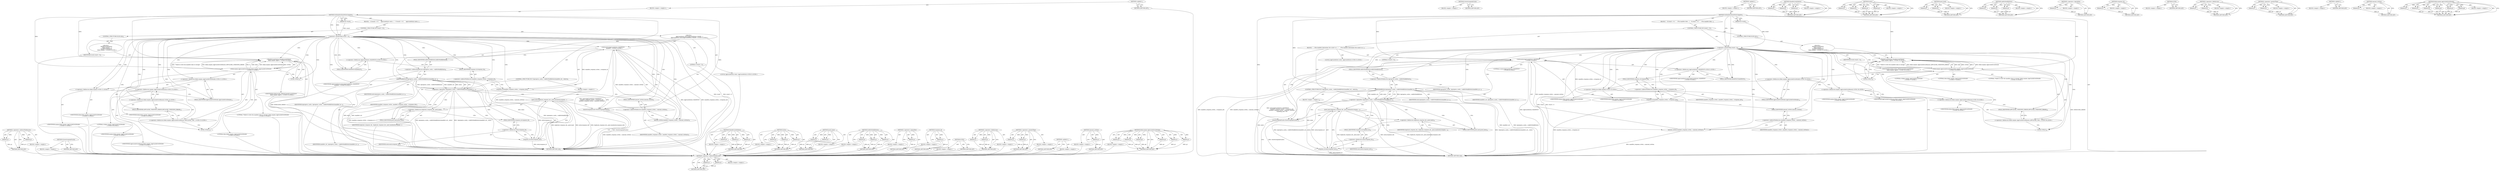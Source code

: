 digraph "blink.mojom.AppCacheErrorDetails" {
vulnerable_118 [label=<(METHOD,&lt;operator&gt;.indirectFieldAccess)>];
vulnerable_119 [label=<(PARAM,p1)>];
vulnerable_120 [label=<(PARAM,p2)>];
vulnerable_121 [label=<(BLOCK,&lt;empty&gt;,&lt;empty&gt;)>];
vulnerable_122 [label=<(METHOD_RETURN,ANY)>];
vulnerable_142 [label=<(METHOD,StoreGroupAndCache)>];
vulnerable_143 [label=<(BLOCK,&lt;empty&gt;,&lt;empty&gt;)>];
vulnerable_144 [label=<(METHOD_RETURN,ANY)>];
vulnerable_6 [label=<(METHOD,&lt;global&gt;)<SUB>1</SUB>>];
vulnerable_7 [label=<(BLOCK,&lt;empty&gt;,&lt;empty&gt;)<SUB>1</SUB>>];
vulnerable_8 [label=<(METHOD,OnManifestDataWriteComplete)<SUB>1</SUB>>];
vulnerable_9 [label=<(PARAM,int result)<SUB>1</SUB>>];
vulnerable_10 [label=<(BLOCK,{
   if (result &gt; 0) {
     AppCacheEntry entry...,{
   if (result &gt; 0) {
     AppCacheEntry entry...)<SUB>1</SUB>>];
vulnerable_11 [label=<(CONTROL_STRUCTURE,IF,if (result &gt; 0))<SUB>2</SUB>>];
vulnerable_12 [label=<(&lt;operator&gt;.greaterThan,result &gt; 0)<SUB>2</SUB>>];
vulnerable_13 [label=<(IDENTIFIER,result,result &gt; 0)<SUB>2</SUB>>];
vulnerable_14 [label=<(LITERAL,0,result &gt; 0)<SUB>2</SUB>>];
vulnerable_15 [label="<(BLOCK,{
     AppCacheEntry entry(AppCacheEntry::MANIF...,{
     AppCacheEntry entry(AppCacheEntry::MANIF...)<SUB>2</SUB>>"];
vulnerable_16 [label="<(LOCAL,AppCacheEntry entry: AppCacheEntry)<SUB>3</SUB>>"];
vulnerable_17 [label="<(entry,entry(AppCacheEntry::MANIFEST,
        manifest...)<SUB>3</SUB>>"];
vulnerable_18 [label="<(&lt;operator&gt;.fieldAccess,AppCacheEntry::MANIFEST)<SUB>3</SUB>>"];
vulnerable_19 [label="<(IDENTIFIER,AppCacheEntry,entry(AppCacheEntry::MANIFEST,
        manifest...)<SUB>3</SUB>>"];
vulnerable_20 [label=<(FIELD_IDENTIFIER,MANIFEST,MANIFEST)<SUB>3</SUB>>];
vulnerable_21 [label=<(response_id,manifest_response_writer_-&gt;response_id())<SUB>4</SUB>>];
vulnerable_22 [label=<(&lt;operator&gt;.indirectFieldAccess,manifest_response_writer_-&gt;response_id)<SUB>4</SUB>>];
vulnerable_23 [label=<(IDENTIFIER,manifest_response_writer_,manifest_response_writer_-&gt;response_id())<SUB>4</SUB>>];
vulnerable_24 [label=<(FIELD_IDENTIFIER,response_id,response_id)<SUB>4</SUB>>];
vulnerable_25 [label=<(amount_written,manifest_response_writer_-&gt;amount_written())<SUB>5</SUB>>];
vulnerable_26 [label=<(&lt;operator&gt;.indirectFieldAccess,manifest_response_writer_-&gt;amount_written)<SUB>5</SUB>>];
vulnerable_27 [label=<(IDENTIFIER,manifest_response_writer_,manifest_response_writer_-&gt;amount_written())<SUB>5</SUB>>];
vulnerable_28 [label=<(FIELD_IDENTIFIER,amount_written,amount_written)<SUB>5</SUB>>];
vulnerable_29 [label=<(CONTROL_STRUCTURE,IF,if (!inprogress_cache_-&gt;AddOrModifyEntry(manifest_url_, entry)))<SUB>6</SUB>>];
vulnerable_30 [label=<(&lt;operator&gt;.logicalNot,!inprogress_cache_-&gt;AddOrModifyEntry(manifest_u...)<SUB>6</SUB>>];
vulnerable_31 [label=<(AddOrModifyEntry,inprogress_cache_-&gt;AddOrModifyEntry(manifest_ur...)<SUB>6</SUB>>];
vulnerable_32 [label=<(&lt;operator&gt;.indirectFieldAccess,inprogress_cache_-&gt;AddOrModifyEntry)<SUB>6</SUB>>];
vulnerable_33 [label=<(IDENTIFIER,inprogress_cache_,inprogress_cache_-&gt;AddOrModifyEntry(manifest_ur...)<SUB>6</SUB>>];
vulnerable_34 [label=<(FIELD_IDENTIFIER,AddOrModifyEntry,AddOrModifyEntry)<SUB>6</SUB>>];
vulnerable_35 [label=<(IDENTIFIER,manifest_url_,inprogress_cache_-&gt;AddOrModifyEntry(manifest_ur...)<SUB>6</SUB>>];
vulnerable_36 [label=<(IDENTIFIER,entry,inprogress_cache_-&gt;AddOrModifyEntry(manifest_ur...)<SUB>6</SUB>>];
vulnerable_37 [label=<(BLOCK,&lt;empty&gt;,&lt;empty&gt;)<SUB>7</SUB>>];
vulnerable_38 [label=<(push_back,duplicate_response_ids_.push_back(entry.respons...)<SUB>7</SUB>>];
vulnerable_39 [label=<(&lt;operator&gt;.fieldAccess,duplicate_response_ids_.push_back)<SUB>7</SUB>>];
vulnerable_40 [label=<(IDENTIFIER,duplicate_response_ids_,duplicate_response_ids_.push_back(entry.respons...)<SUB>7</SUB>>];
vulnerable_41 [label=<(FIELD_IDENTIFIER,push_back,push_back)<SUB>7</SUB>>];
vulnerable_42 [label=<(response_id,entry.response_id())<SUB>7</SUB>>];
vulnerable_43 [label=<(&lt;operator&gt;.fieldAccess,entry.response_id)<SUB>7</SUB>>];
vulnerable_44 [label=<(IDENTIFIER,entry,entry.response_id())<SUB>7</SUB>>];
vulnerable_45 [label=<(FIELD_IDENTIFIER,response_id,response_id)<SUB>7</SUB>>];
vulnerable_46 [label=<(StoreGroupAndCache,StoreGroupAndCache())<SUB>8</SUB>>];
vulnerable_47 [label=<(CONTROL_STRUCTURE,ELSE,else)<SUB>9</SUB>>];
vulnerable_48 [label="<(BLOCK,{
    HandleCacheFailure(
        blink::mojom:...,{
    HandleCacheFailure(
        blink::mojom:...)<SUB>9</SUB>>"];
vulnerable_49 [label="<(HandleCacheFailure,HandleCacheFailure(
        blink::mojom::AppCa...)<SUB>10</SUB>>"];
vulnerable_50 [label="<(blink.mojom.AppCacheErrorDetails,blink::mojom::AppCacheErrorDetails(
           ...)<SUB>11</SUB>>"];
vulnerable_51 [label="<(&lt;operator&gt;.fieldAccess,blink::mojom::AppCacheErrorDetails)<SUB>11</SUB>>"];
vulnerable_52 [label="<(&lt;operator&gt;.fieldAccess,blink::mojom)<SUB>11</SUB>>"];
vulnerable_53 [label="<(IDENTIFIER,blink,blink::mojom::AppCacheErrorDetails(
           ...)<SUB>11</SUB>>"];
vulnerable_54 [label="<(IDENTIFIER,mojom,blink::mojom::AppCacheErrorDetails(
           ...)<SUB>11</SUB>>"];
vulnerable_55 [label=<(FIELD_IDENTIFIER,AppCacheErrorDetails,AppCacheErrorDetails)<SUB>11</SUB>>];
vulnerable_56 [label="<(LITERAL,&quot;Failed to write the manifest data to storage&quot;,blink::mojom::AppCacheErrorDetails(
           ...)<SUB>12</SUB>>"];
vulnerable_57 [label="<(&lt;operator&gt;.fieldAccess,blink::mojom::AppCacheErrorReason::APPCACHE_UNK...)<SUB>13</SUB>>"];
vulnerable_58 [label="<(&lt;operator&gt;.fieldAccess,blink::mojom::AppCacheErrorReason)<SUB>13</SUB>>"];
vulnerable_59 [label="<(IDENTIFIER,blink,blink::mojom::AppCacheErrorDetails(
           ...)<SUB>13</SUB>>"];
vulnerable_60 [label="<(&lt;operator&gt;.fieldAccess,mojom::AppCacheErrorReason)<SUB>13</SUB>>"];
vulnerable_61 [label="<(IDENTIFIER,mojom,blink::mojom::AppCacheErrorDetails(
           ...)<SUB>13</SUB>>"];
vulnerable_62 [label="<(IDENTIFIER,AppCacheErrorReason,blink::mojom::AppCacheErrorDetails(
           ...)<SUB>13</SUB>>"];
vulnerable_63 [label=<(FIELD_IDENTIFIER,APPCACHE_UNKNOWN_ERROR,APPCACHE_UNKNOWN_ERROR)<SUB>13</SUB>>];
vulnerable_64 [label=<(GURL,GURL())<SUB>13</SUB>>];
vulnerable_65 [label="<(LITERAL,0,blink::mojom::AppCacheErrorDetails(
           ...)<SUB>14</SUB>>"];
vulnerable_66 [label="<(LITERAL,false,blink::mojom::AppCacheErrorDetails(
           ...)<SUB>14</SUB>>"];
vulnerable_67 [label="<(IDENTIFIER,DISKCACHE_ERROR,HandleCacheFailure(
        blink::mojom::AppCa...)<SUB>15</SUB>>"];
vulnerable_68 [label=<(GURL,GURL())<SUB>15</SUB>>];
vulnerable_69 [label=<(METHOD_RETURN,void)<SUB>1</SUB>>];
vulnerable_71 [label=<(METHOD_RETURN,ANY)<SUB>1</SUB>>];
vulnerable_145 [label=<(METHOD,HandleCacheFailure)>];
vulnerable_146 [label=<(PARAM,p1)>];
vulnerable_147 [label=<(PARAM,p2)>];
vulnerable_148 [label=<(PARAM,p3)>];
vulnerable_149 [label=<(BLOCK,&lt;empty&gt;,&lt;empty&gt;)>];
vulnerable_150 [label=<(METHOD_RETURN,ANY)>];
vulnerable_103 [label=<(METHOD,entry)>];
vulnerable_104 [label=<(PARAM,p1)>];
vulnerable_105 [label=<(PARAM,p2)>];
vulnerable_106 [label=<(PARAM,p3)>];
vulnerable_107 [label=<(BLOCK,&lt;empty&gt;,&lt;empty&gt;)>];
vulnerable_108 [label=<(METHOD_RETURN,ANY)>];
vulnerable_137 [label=<(METHOD,push_back)>];
vulnerable_138 [label=<(PARAM,p1)>];
vulnerable_139 [label=<(PARAM,p2)>];
vulnerable_140 [label=<(BLOCK,&lt;empty&gt;,&lt;empty&gt;)>];
vulnerable_141 [label=<(METHOD_RETURN,ANY)>];
vulnerable_131 [label=<(METHOD,AddOrModifyEntry)>];
vulnerable_132 [label=<(PARAM,p1)>];
vulnerable_133 [label=<(PARAM,p2)>];
vulnerable_134 [label=<(PARAM,p3)>];
vulnerable_135 [label=<(BLOCK,&lt;empty&gt;,&lt;empty&gt;)>];
vulnerable_136 [label=<(METHOD_RETURN,ANY)>];
vulnerable_127 [label=<(METHOD,&lt;operator&gt;.logicalNot)>];
vulnerable_128 [label=<(PARAM,p1)>];
vulnerable_129 [label=<(BLOCK,&lt;empty&gt;,&lt;empty&gt;)>];
vulnerable_130 [label=<(METHOD_RETURN,ANY)>];
vulnerable_114 [label=<(METHOD,response_id)>];
vulnerable_115 [label=<(PARAM,p1)>];
vulnerable_116 [label=<(BLOCK,&lt;empty&gt;,&lt;empty&gt;)>];
vulnerable_117 [label=<(METHOD_RETURN,ANY)>];
vulnerable_160 [label=<(METHOD,GURL)>];
vulnerable_161 [label=<(BLOCK,&lt;empty&gt;,&lt;empty&gt;)>];
vulnerable_162 [label=<(METHOD_RETURN,ANY)>];
vulnerable_109 [label=<(METHOD,&lt;operator&gt;.fieldAccess)>];
vulnerable_110 [label=<(PARAM,p1)>];
vulnerable_111 [label=<(PARAM,p2)>];
vulnerable_112 [label=<(BLOCK,&lt;empty&gt;,&lt;empty&gt;)>];
vulnerable_113 [label=<(METHOD_RETURN,ANY)>];
vulnerable_98 [label=<(METHOD,&lt;operator&gt;.greaterThan)>];
vulnerable_99 [label=<(PARAM,p1)>];
vulnerable_100 [label=<(PARAM,p2)>];
vulnerable_101 [label=<(BLOCK,&lt;empty&gt;,&lt;empty&gt;)>];
vulnerable_102 [label=<(METHOD_RETURN,ANY)>];
vulnerable_92 [label=<(METHOD,&lt;global&gt;)<SUB>1</SUB>>];
vulnerable_93 [label=<(BLOCK,&lt;empty&gt;,&lt;empty&gt;)>];
vulnerable_94 [label=<(METHOD_RETURN,ANY)>];
vulnerable_123 [label=<(METHOD,amount_written)>];
vulnerable_124 [label=<(PARAM,p1)>];
vulnerable_125 [label=<(BLOCK,&lt;empty&gt;,&lt;empty&gt;)>];
vulnerable_126 [label=<(METHOD_RETURN,ANY)>];
vulnerable_151 [label=<(METHOD,blink.mojom.AppCacheErrorDetails)>];
vulnerable_152 [label=<(PARAM,p1)>];
vulnerable_153 [label=<(PARAM,p2)>];
vulnerable_154 [label=<(PARAM,p3)>];
vulnerable_155 [label=<(PARAM,p4)>];
vulnerable_156 [label=<(PARAM,p5)>];
vulnerable_157 [label=<(PARAM,p6)>];
vulnerable_158 [label=<(BLOCK,&lt;empty&gt;,&lt;empty&gt;)>];
vulnerable_159 [label=<(METHOD_RETURN,ANY)>];
fixed_120 [label=<(METHOD,&lt;operator&gt;.indirectFieldAccess)>];
fixed_121 [label=<(PARAM,p1)>];
fixed_122 [label=<(PARAM,p2)>];
fixed_123 [label=<(BLOCK,&lt;empty&gt;,&lt;empty&gt;)>];
fixed_124 [label=<(METHOD_RETURN,ANY)>];
fixed_144 [label=<(METHOD,StoreGroupAndCache)>];
fixed_145 [label=<(BLOCK,&lt;empty&gt;,&lt;empty&gt;)>];
fixed_146 [label=<(METHOD_RETURN,ANY)>];
fixed_6 [label=<(METHOD,&lt;global&gt;)<SUB>1</SUB>>];
fixed_7 [label=<(BLOCK,&lt;empty&gt;,&lt;empty&gt;)<SUB>1</SUB>>];
fixed_8 [label=<(METHOD,OnManifestDataWriteComplete)<SUB>1</SUB>>];
fixed_9 [label=<(PARAM,int result)<SUB>1</SUB>>];
fixed_10 [label=<(BLOCK,{
   if (result &gt; 0) {
    // The manifest dete...,{
   if (result &gt; 0) {
    // The manifest dete...)<SUB>1</SUB>>];
fixed_11 [label=<(CONTROL_STRUCTURE,IF,if (result &gt; 0))<SUB>2</SUB>>];
fixed_12 [label=<(&lt;operator&gt;.greaterThan,result &gt; 0)<SUB>2</SUB>>];
fixed_13 [label=<(IDENTIFIER,result,result &gt; 0)<SUB>2</SUB>>];
fixed_14 [label=<(LITERAL,0,result &gt; 0)<SUB>2</SUB>>];
fixed_15 [label=<(BLOCK,{
    // The manifest determines the cache's or...,{
    // The manifest determines the cache's or...)<SUB>2</SUB>>];
fixed_16 [label="<(LOCAL,AppCacheEntry entry: AppCacheEntry)<SUB>5</SUB>>"];
fixed_17 [label="<(entry,entry(AppCacheEntry::MANIFEST,
                ...)<SUB>5</SUB>>"];
fixed_18 [label="<(&lt;operator&gt;.fieldAccess,AppCacheEntry::MANIFEST)<SUB>5</SUB>>"];
fixed_19 [label="<(IDENTIFIER,AppCacheEntry,entry(AppCacheEntry::MANIFEST,
                ...)<SUB>5</SUB>>"];
fixed_20 [label=<(FIELD_IDENTIFIER,MANIFEST,MANIFEST)<SUB>5</SUB>>];
fixed_21 [label=<(response_id,manifest_response_writer_-&gt;response_id())<SUB>6</SUB>>];
fixed_22 [label=<(&lt;operator&gt;.indirectFieldAccess,manifest_response_writer_-&gt;response_id)<SUB>6</SUB>>];
fixed_23 [label=<(IDENTIFIER,manifest_response_writer_,manifest_response_writer_-&gt;response_id())<SUB>6</SUB>>];
fixed_24 [label=<(FIELD_IDENTIFIER,response_id,response_id)<SUB>6</SUB>>];
fixed_25 [label=<(amount_written,manifest_response_writer_-&gt;amount_written())<SUB>7</SUB>>];
fixed_26 [label=<(&lt;operator&gt;.indirectFieldAccess,manifest_response_writer_-&gt;amount_written)<SUB>7</SUB>>];
fixed_27 [label=<(IDENTIFIER,manifest_response_writer_,manifest_response_writer_-&gt;amount_written())<SUB>7</SUB>>];
fixed_28 [label=<(FIELD_IDENTIFIER,amount_written,amount_written)<SUB>7</SUB>>];
fixed_29 [label="<(LITERAL,0,entry(AppCacheEntry::MANIFEST,
                ...)<SUB>8</SUB>>"];
fixed_30 [label=<(CONTROL_STRUCTURE,IF,if (!inprogress_cache_-&gt;AddOrModifyEntry(manifest_url_, entry)))<SUB>9</SUB>>];
fixed_31 [label=<(&lt;operator&gt;.logicalNot,!inprogress_cache_-&gt;AddOrModifyEntry(manifest_u...)<SUB>9</SUB>>];
fixed_32 [label=<(AddOrModifyEntry,inprogress_cache_-&gt;AddOrModifyEntry(manifest_ur...)<SUB>9</SUB>>];
fixed_33 [label=<(&lt;operator&gt;.indirectFieldAccess,inprogress_cache_-&gt;AddOrModifyEntry)<SUB>9</SUB>>];
fixed_34 [label=<(IDENTIFIER,inprogress_cache_,inprogress_cache_-&gt;AddOrModifyEntry(manifest_ur...)<SUB>9</SUB>>];
fixed_35 [label=<(FIELD_IDENTIFIER,AddOrModifyEntry,AddOrModifyEntry)<SUB>9</SUB>>];
fixed_36 [label=<(IDENTIFIER,manifest_url_,inprogress_cache_-&gt;AddOrModifyEntry(manifest_ur...)<SUB>9</SUB>>];
fixed_37 [label=<(IDENTIFIER,entry,inprogress_cache_-&gt;AddOrModifyEntry(manifest_ur...)<SUB>9</SUB>>];
fixed_38 [label=<(BLOCK,&lt;empty&gt;,&lt;empty&gt;)<SUB>10</SUB>>];
fixed_39 [label=<(push_back,duplicate_response_ids_.push_back(entry.respons...)<SUB>10</SUB>>];
fixed_40 [label=<(&lt;operator&gt;.fieldAccess,duplicate_response_ids_.push_back)<SUB>10</SUB>>];
fixed_41 [label=<(IDENTIFIER,duplicate_response_ids_,duplicate_response_ids_.push_back(entry.respons...)<SUB>10</SUB>>];
fixed_42 [label=<(FIELD_IDENTIFIER,push_back,push_back)<SUB>10</SUB>>];
fixed_43 [label=<(response_id,entry.response_id())<SUB>10</SUB>>];
fixed_44 [label=<(&lt;operator&gt;.fieldAccess,entry.response_id)<SUB>10</SUB>>];
fixed_45 [label=<(IDENTIFIER,entry,entry.response_id())<SUB>10</SUB>>];
fixed_46 [label=<(FIELD_IDENTIFIER,response_id,response_id)<SUB>10</SUB>>];
fixed_47 [label=<(StoreGroupAndCache,StoreGroupAndCache())<SUB>11</SUB>>];
fixed_48 [label=<(CONTROL_STRUCTURE,ELSE,else)<SUB>12</SUB>>];
fixed_49 [label="<(BLOCK,{
    HandleCacheFailure(
        blink::mojom:...,{
    HandleCacheFailure(
        blink::mojom:...)<SUB>12</SUB>>"];
fixed_50 [label="<(HandleCacheFailure,HandleCacheFailure(
        blink::mojom::AppCa...)<SUB>13</SUB>>"];
fixed_51 [label="<(blink.mojom.AppCacheErrorDetails,blink::mojom::AppCacheErrorDetails(
           ...)<SUB>14</SUB>>"];
fixed_52 [label="<(&lt;operator&gt;.fieldAccess,blink::mojom::AppCacheErrorDetails)<SUB>14</SUB>>"];
fixed_53 [label="<(&lt;operator&gt;.fieldAccess,blink::mojom)<SUB>14</SUB>>"];
fixed_54 [label="<(IDENTIFIER,blink,blink::mojom::AppCacheErrorDetails(
           ...)<SUB>14</SUB>>"];
fixed_55 [label="<(IDENTIFIER,mojom,blink::mojom::AppCacheErrorDetails(
           ...)<SUB>14</SUB>>"];
fixed_56 [label=<(FIELD_IDENTIFIER,AppCacheErrorDetails,AppCacheErrorDetails)<SUB>14</SUB>>];
fixed_57 [label="<(LITERAL,&quot;Failed to write the manifest data to storage&quot;,blink::mojom::AppCacheErrorDetails(
           ...)<SUB>15</SUB>>"];
fixed_58 [label="<(&lt;operator&gt;.fieldAccess,blink::mojom::AppCacheErrorReason::APPCACHE_UNK...)<SUB>16</SUB>>"];
fixed_59 [label="<(&lt;operator&gt;.fieldAccess,blink::mojom::AppCacheErrorReason)<SUB>16</SUB>>"];
fixed_60 [label="<(IDENTIFIER,blink,blink::mojom::AppCacheErrorDetails(
           ...)<SUB>16</SUB>>"];
fixed_61 [label="<(&lt;operator&gt;.fieldAccess,mojom::AppCacheErrorReason)<SUB>16</SUB>>"];
fixed_62 [label="<(IDENTIFIER,mojom,blink::mojom::AppCacheErrorDetails(
           ...)<SUB>16</SUB>>"];
fixed_63 [label="<(IDENTIFIER,AppCacheErrorReason,blink::mojom::AppCacheErrorDetails(
           ...)<SUB>16</SUB>>"];
fixed_64 [label=<(FIELD_IDENTIFIER,APPCACHE_UNKNOWN_ERROR,APPCACHE_UNKNOWN_ERROR)<SUB>16</SUB>>];
fixed_65 [label=<(GURL,GURL())<SUB>16</SUB>>];
fixed_66 [label="<(LITERAL,0,blink::mojom::AppCacheErrorDetails(
           ...)<SUB>17</SUB>>"];
fixed_67 [label="<(LITERAL,false,blink::mojom::AppCacheErrorDetails(
           ...)<SUB>17</SUB>>"];
fixed_68 [label="<(IDENTIFIER,DISKCACHE_ERROR,HandleCacheFailure(
        blink::mojom::AppCa...)<SUB>18</SUB>>"];
fixed_69 [label=<(GURL,GURL())<SUB>18</SUB>>];
fixed_70 [label=<(METHOD_RETURN,void)<SUB>1</SUB>>];
fixed_72 [label=<(METHOD_RETURN,ANY)<SUB>1</SUB>>];
fixed_147 [label=<(METHOD,HandleCacheFailure)>];
fixed_148 [label=<(PARAM,p1)>];
fixed_149 [label=<(PARAM,p2)>];
fixed_150 [label=<(PARAM,p3)>];
fixed_151 [label=<(BLOCK,&lt;empty&gt;,&lt;empty&gt;)>];
fixed_152 [label=<(METHOD_RETURN,ANY)>];
fixed_104 [label=<(METHOD,entry)>];
fixed_105 [label=<(PARAM,p1)>];
fixed_106 [label=<(PARAM,p2)>];
fixed_107 [label=<(PARAM,p3)>];
fixed_108 [label=<(PARAM,p4)>];
fixed_109 [label=<(BLOCK,&lt;empty&gt;,&lt;empty&gt;)>];
fixed_110 [label=<(METHOD_RETURN,ANY)>];
fixed_139 [label=<(METHOD,push_back)>];
fixed_140 [label=<(PARAM,p1)>];
fixed_141 [label=<(PARAM,p2)>];
fixed_142 [label=<(BLOCK,&lt;empty&gt;,&lt;empty&gt;)>];
fixed_143 [label=<(METHOD_RETURN,ANY)>];
fixed_133 [label=<(METHOD,AddOrModifyEntry)>];
fixed_134 [label=<(PARAM,p1)>];
fixed_135 [label=<(PARAM,p2)>];
fixed_136 [label=<(PARAM,p3)>];
fixed_137 [label=<(BLOCK,&lt;empty&gt;,&lt;empty&gt;)>];
fixed_138 [label=<(METHOD_RETURN,ANY)>];
fixed_129 [label=<(METHOD,&lt;operator&gt;.logicalNot)>];
fixed_130 [label=<(PARAM,p1)>];
fixed_131 [label=<(BLOCK,&lt;empty&gt;,&lt;empty&gt;)>];
fixed_132 [label=<(METHOD_RETURN,ANY)>];
fixed_116 [label=<(METHOD,response_id)>];
fixed_117 [label=<(PARAM,p1)>];
fixed_118 [label=<(BLOCK,&lt;empty&gt;,&lt;empty&gt;)>];
fixed_119 [label=<(METHOD_RETURN,ANY)>];
fixed_162 [label=<(METHOD,GURL)>];
fixed_163 [label=<(BLOCK,&lt;empty&gt;,&lt;empty&gt;)>];
fixed_164 [label=<(METHOD_RETURN,ANY)>];
fixed_111 [label=<(METHOD,&lt;operator&gt;.fieldAccess)>];
fixed_112 [label=<(PARAM,p1)>];
fixed_113 [label=<(PARAM,p2)>];
fixed_114 [label=<(BLOCK,&lt;empty&gt;,&lt;empty&gt;)>];
fixed_115 [label=<(METHOD_RETURN,ANY)>];
fixed_99 [label=<(METHOD,&lt;operator&gt;.greaterThan)>];
fixed_100 [label=<(PARAM,p1)>];
fixed_101 [label=<(PARAM,p2)>];
fixed_102 [label=<(BLOCK,&lt;empty&gt;,&lt;empty&gt;)>];
fixed_103 [label=<(METHOD_RETURN,ANY)>];
fixed_93 [label=<(METHOD,&lt;global&gt;)<SUB>1</SUB>>];
fixed_94 [label=<(BLOCK,&lt;empty&gt;,&lt;empty&gt;)>];
fixed_95 [label=<(METHOD_RETURN,ANY)>];
fixed_125 [label=<(METHOD,amount_written)>];
fixed_126 [label=<(PARAM,p1)>];
fixed_127 [label=<(BLOCK,&lt;empty&gt;,&lt;empty&gt;)>];
fixed_128 [label=<(METHOD_RETURN,ANY)>];
fixed_153 [label=<(METHOD,blink.mojom.AppCacheErrorDetails)>];
fixed_154 [label=<(PARAM,p1)>];
fixed_155 [label=<(PARAM,p2)>];
fixed_156 [label=<(PARAM,p3)>];
fixed_157 [label=<(PARAM,p4)>];
fixed_158 [label=<(PARAM,p5)>];
fixed_159 [label=<(PARAM,p6)>];
fixed_160 [label=<(BLOCK,&lt;empty&gt;,&lt;empty&gt;)>];
fixed_161 [label=<(METHOD_RETURN,ANY)>];
vulnerable_118 -> vulnerable_119  [key=0, label="AST: "];
vulnerable_118 -> vulnerable_119  [key=1, label="DDG: "];
vulnerable_118 -> vulnerable_121  [key=0, label="AST: "];
vulnerable_118 -> vulnerable_120  [key=0, label="AST: "];
vulnerable_118 -> vulnerable_120  [key=1, label="DDG: "];
vulnerable_118 -> vulnerable_122  [key=0, label="AST: "];
vulnerable_118 -> vulnerable_122  [key=1, label="CFG: "];
vulnerable_119 -> vulnerable_122  [key=0, label="DDG: p1"];
vulnerable_120 -> vulnerable_122  [key=0, label="DDG: p2"];
vulnerable_121 -> fixed_120  [key=0];
vulnerable_122 -> fixed_120  [key=0];
vulnerable_142 -> vulnerable_143  [key=0, label="AST: "];
vulnerable_142 -> vulnerable_144  [key=0, label="AST: "];
vulnerable_142 -> vulnerable_144  [key=1, label="CFG: "];
vulnerable_143 -> fixed_120  [key=0];
vulnerable_144 -> fixed_120  [key=0];
vulnerable_6 -> vulnerable_7  [key=0, label="AST: "];
vulnerable_6 -> vulnerable_71  [key=0, label="AST: "];
vulnerable_6 -> vulnerable_71  [key=1, label="CFG: "];
vulnerable_7 -> vulnerable_8  [key=0, label="AST: "];
vulnerable_8 -> vulnerable_9  [key=0, label="AST: "];
vulnerable_8 -> vulnerable_9  [key=1, label="DDG: "];
vulnerable_8 -> vulnerable_10  [key=0, label="AST: "];
vulnerable_8 -> vulnerable_69  [key=0, label="AST: "];
vulnerable_8 -> vulnerable_12  [key=0, label="CFG: "];
vulnerable_8 -> vulnerable_12  [key=1, label="DDG: "];
vulnerable_8 -> vulnerable_46  [key=0, label="DDG: "];
vulnerable_8 -> vulnerable_49  [key=0, label="DDG: "];
vulnerable_8 -> vulnerable_31  [key=0, label="DDG: "];
vulnerable_8 -> vulnerable_50  [key=0, label="DDG: "];
vulnerable_9 -> vulnerable_12  [key=0, label="DDG: result"];
vulnerable_10 -> vulnerable_11  [key=0, label="AST: "];
vulnerable_11 -> vulnerable_12  [key=0, label="AST: "];
vulnerable_11 -> vulnerable_15  [key=0, label="AST: "];
vulnerable_11 -> vulnerable_47  [key=0, label="AST: "];
vulnerable_12 -> vulnerable_13  [key=0, label="AST: "];
vulnerable_12 -> vulnerable_14  [key=0, label="AST: "];
vulnerable_12 -> vulnerable_20  [key=0, label="CFG: "];
vulnerable_12 -> vulnerable_20  [key=1, label="CDG: "];
vulnerable_12 -> vulnerable_52  [key=0, label="CFG: "];
vulnerable_12 -> vulnerable_52  [key=1, label="CDG: "];
vulnerable_12 -> vulnerable_69  [key=0, label="DDG: result"];
vulnerable_12 -> vulnerable_69  [key=1, label="DDG: result &gt; 0"];
vulnerable_12 -> vulnerable_17  [key=0, label="CDG: "];
vulnerable_12 -> vulnerable_30  [key=0, label="CDG: "];
vulnerable_12 -> vulnerable_34  [key=0, label="CDG: "];
vulnerable_12 -> vulnerable_21  [key=0, label="CDG: "];
vulnerable_12 -> vulnerable_32  [key=0, label="CDG: "];
vulnerable_12 -> vulnerable_68  [key=0, label="CDG: "];
vulnerable_12 -> vulnerable_49  [key=0, label="CDG: "];
vulnerable_12 -> vulnerable_60  [key=0, label="CDG: "];
vulnerable_12 -> vulnerable_26  [key=0, label="CDG: "];
vulnerable_12 -> vulnerable_64  [key=0, label="CDG: "];
vulnerable_12 -> vulnerable_51  [key=0, label="CDG: "];
vulnerable_12 -> vulnerable_57  [key=0, label="CDG: "];
vulnerable_12 -> vulnerable_28  [key=0, label="CDG: "];
vulnerable_12 -> vulnerable_46  [key=0, label="CDG: "];
vulnerable_12 -> vulnerable_25  [key=0, label="CDG: "];
vulnerable_12 -> vulnerable_22  [key=0, label="CDG: "];
vulnerable_12 -> vulnerable_18  [key=0, label="CDG: "];
vulnerable_12 -> vulnerable_50  [key=0, label="CDG: "];
vulnerable_12 -> vulnerable_24  [key=0, label="CDG: "];
vulnerable_12 -> vulnerable_58  [key=0, label="CDG: "];
vulnerable_12 -> vulnerable_63  [key=0, label="CDG: "];
vulnerable_12 -> vulnerable_55  [key=0, label="CDG: "];
vulnerable_12 -> vulnerable_31  [key=0, label="CDG: "];
vulnerable_13 -> fixed_120  [key=0];
vulnerable_14 -> fixed_120  [key=0];
vulnerable_15 -> vulnerable_16  [key=0, label="AST: "];
vulnerable_15 -> vulnerable_17  [key=0, label="AST: "];
vulnerable_15 -> vulnerable_29  [key=0, label="AST: "];
vulnerable_15 -> vulnerable_46  [key=0, label="AST: "];
vulnerable_16 -> fixed_120  [key=0];
vulnerable_17 -> vulnerable_18  [key=0, label="AST: "];
vulnerable_17 -> vulnerable_21  [key=0, label="AST: "];
vulnerable_17 -> vulnerable_25  [key=0, label="AST: "];
vulnerable_17 -> vulnerable_34  [key=0, label="CFG: "];
vulnerable_17 -> vulnerable_69  [key=0, label="DDG: AppCacheEntry::MANIFEST"];
vulnerable_17 -> vulnerable_69  [key=1, label="DDG: manifest_response_writer_-&gt;response_id()"];
vulnerable_17 -> vulnerable_69  [key=2, label="DDG: manifest_response_writer_-&gt;amount_written()"];
vulnerable_17 -> vulnerable_69  [key=3, label="DDG: entry(AppCacheEntry::MANIFEST,
        manifest_response_writer_-&gt;response_id(),
        manifest_response_writer_-&gt;amount_written())"];
vulnerable_18 -> vulnerable_19  [key=0, label="AST: "];
vulnerable_18 -> vulnerable_20  [key=0, label="AST: "];
vulnerable_18 -> vulnerable_24  [key=0, label="CFG: "];
vulnerable_19 -> fixed_120  [key=0];
vulnerable_20 -> vulnerable_18  [key=0, label="CFG: "];
vulnerable_21 -> vulnerable_22  [key=0, label="AST: "];
vulnerable_21 -> vulnerable_28  [key=0, label="CFG: "];
vulnerable_21 -> vulnerable_69  [key=0, label="DDG: manifest_response_writer_-&gt;response_id"];
vulnerable_21 -> vulnerable_17  [key=0, label="DDG: manifest_response_writer_-&gt;response_id"];
vulnerable_22 -> vulnerable_23  [key=0, label="AST: "];
vulnerable_22 -> vulnerable_24  [key=0, label="AST: "];
vulnerable_22 -> vulnerable_21  [key=0, label="CFG: "];
vulnerable_23 -> fixed_120  [key=0];
vulnerable_24 -> vulnerable_22  [key=0, label="CFG: "];
vulnerable_25 -> vulnerable_26  [key=0, label="AST: "];
vulnerable_25 -> vulnerable_17  [key=0, label="CFG: "];
vulnerable_25 -> vulnerable_17  [key=1, label="DDG: manifest_response_writer_-&gt;amount_written"];
vulnerable_25 -> vulnerable_69  [key=0, label="DDG: manifest_response_writer_-&gt;amount_written"];
vulnerable_26 -> vulnerable_27  [key=0, label="AST: "];
vulnerable_26 -> vulnerable_28  [key=0, label="AST: "];
vulnerable_26 -> vulnerable_25  [key=0, label="CFG: "];
vulnerable_27 -> fixed_120  [key=0];
vulnerable_28 -> vulnerable_26  [key=0, label="CFG: "];
vulnerable_29 -> vulnerable_30  [key=0, label="AST: "];
vulnerable_29 -> vulnerable_37  [key=0, label="AST: "];
vulnerable_30 -> vulnerable_31  [key=0, label="AST: "];
vulnerable_30 -> vulnerable_46  [key=0, label="CFG: "];
vulnerable_30 -> vulnerable_41  [key=0, label="CFG: "];
vulnerable_30 -> vulnerable_41  [key=1, label="CDG: "];
vulnerable_30 -> vulnerable_69  [key=0, label="DDG: inprogress_cache_-&gt;AddOrModifyEntry(manifest_url_, entry)"];
vulnerable_30 -> vulnerable_69  [key=1, label="DDG: !inprogress_cache_-&gt;AddOrModifyEntry(manifest_url_, entry)"];
vulnerable_30 -> vulnerable_42  [key=0, label="CDG: "];
vulnerable_30 -> vulnerable_38  [key=0, label="CDG: "];
vulnerable_30 -> vulnerable_45  [key=0, label="CDG: "];
vulnerable_30 -> vulnerable_43  [key=0, label="CDG: "];
vulnerable_30 -> vulnerable_39  [key=0, label="CDG: "];
vulnerable_31 -> vulnerable_32  [key=0, label="AST: "];
vulnerable_31 -> vulnerable_35  [key=0, label="AST: "];
vulnerable_31 -> vulnerable_36  [key=0, label="AST: "];
vulnerable_31 -> vulnerable_30  [key=0, label="CFG: "];
vulnerable_31 -> vulnerable_30  [key=1, label="DDG: inprogress_cache_-&gt;AddOrModifyEntry"];
vulnerable_31 -> vulnerable_30  [key=2, label="DDG: manifest_url_"];
vulnerable_31 -> vulnerable_30  [key=3, label="DDG: entry"];
vulnerable_31 -> vulnerable_69  [key=0, label="DDG: inprogress_cache_-&gt;AddOrModifyEntry"];
vulnerable_31 -> vulnerable_69  [key=1, label="DDG: entry"];
vulnerable_31 -> vulnerable_69  [key=2, label="DDG: manifest_url_"];
vulnerable_31 -> vulnerable_42  [key=0, label="DDG: entry"];
vulnerable_32 -> vulnerable_33  [key=0, label="AST: "];
vulnerable_32 -> vulnerable_34  [key=0, label="AST: "];
vulnerable_32 -> vulnerable_31  [key=0, label="CFG: "];
vulnerable_33 -> fixed_120  [key=0];
vulnerable_34 -> vulnerable_32  [key=0, label="CFG: "];
vulnerable_35 -> fixed_120  [key=0];
vulnerable_36 -> fixed_120  [key=0];
vulnerable_37 -> vulnerable_38  [key=0, label="AST: "];
vulnerable_38 -> vulnerable_39  [key=0, label="AST: "];
vulnerable_38 -> vulnerable_42  [key=0, label="AST: "];
vulnerable_38 -> vulnerable_46  [key=0, label="CFG: "];
vulnerable_38 -> vulnerable_69  [key=0, label="DDG: duplicate_response_ids_.push_back"];
vulnerable_38 -> vulnerable_69  [key=1, label="DDG: entry.response_id()"];
vulnerable_38 -> vulnerable_69  [key=2, label="DDG: duplicate_response_ids_.push_back(entry.response_id())"];
vulnerable_39 -> vulnerable_40  [key=0, label="AST: "];
vulnerable_39 -> vulnerable_41  [key=0, label="AST: "];
vulnerable_39 -> vulnerable_45  [key=0, label="CFG: "];
vulnerable_40 -> fixed_120  [key=0];
vulnerable_41 -> vulnerable_39  [key=0, label="CFG: "];
vulnerable_42 -> vulnerable_43  [key=0, label="AST: "];
vulnerable_42 -> vulnerable_38  [key=0, label="CFG: "];
vulnerable_42 -> vulnerable_38  [key=1, label="DDG: entry.response_id"];
vulnerable_42 -> vulnerable_69  [key=0, label="DDG: entry.response_id"];
vulnerable_43 -> vulnerable_44  [key=0, label="AST: "];
vulnerable_43 -> vulnerable_45  [key=0, label="AST: "];
vulnerable_43 -> vulnerable_42  [key=0, label="CFG: "];
vulnerable_44 -> fixed_120  [key=0];
vulnerable_45 -> vulnerable_43  [key=0, label="CFG: "];
vulnerable_46 -> vulnerable_69  [key=0, label="CFG: "];
vulnerable_46 -> vulnerable_69  [key=1, label="DDG: StoreGroupAndCache()"];
vulnerable_47 -> vulnerable_48  [key=0, label="AST: "];
vulnerable_48 -> vulnerable_49  [key=0, label="AST: "];
vulnerable_49 -> vulnerable_50  [key=0, label="AST: "];
vulnerable_49 -> vulnerable_67  [key=0, label="AST: "];
vulnerable_49 -> vulnerable_68  [key=0, label="AST: "];
vulnerable_49 -> vulnerable_69  [key=0, label="CFG: "];
vulnerable_49 -> vulnerable_69  [key=1, label="DDG: DISKCACHE_ERROR"];
vulnerable_50 -> vulnerable_51  [key=0, label="AST: "];
vulnerable_50 -> vulnerable_56  [key=0, label="AST: "];
vulnerable_50 -> vulnerable_57  [key=0, label="AST: "];
vulnerable_50 -> vulnerable_64  [key=0, label="AST: "];
vulnerable_50 -> vulnerable_65  [key=0, label="AST: "];
vulnerable_50 -> vulnerable_66  [key=0, label="AST: "];
vulnerable_50 -> vulnerable_68  [key=0, label="CFG: "];
vulnerable_50 -> vulnerable_49  [key=0, label="DDG: &quot;Failed to write the manifest data to storage&quot;"];
vulnerable_50 -> vulnerable_49  [key=1, label="DDG: blink::mojom::AppCacheErrorReason::APPCACHE_UNKNOWN_ERROR"];
vulnerable_50 -> vulnerable_49  [key=2, label="DDG: 0"];
vulnerable_50 -> vulnerable_49  [key=3, label="DDG: false"];
vulnerable_50 -> vulnerable_49  [key=4, label="DDG: blink::mojom::AppCacheErrorDetails"];
vulnerable_50 -> vulnerable_49  [key=5, label="DDG: GURL()"];
vulnerable_51 -> vulnerable_52  [key=0, label="AST: "];
vulnerable_51 -> vulnerable_55  [key=0, label="AST: "];
vulnerable_51 -> vulnerable_60  [key=0, label="CFG: "];
vulnerable_52 -> vulnerable_53  [key=0, label="AST: "];
vulnerable_52 -> vulnerable_54  [key=0, label="AST: "];
vulnerable_52 -> vulnerable_55  [key=0, label="CFG: "];
vulnerable_53 -> fixed_120  [key=0];
vulnerable_54 -> fixed_120  [key=0];
vulnerable_55 -> vulnerable_51  [key=0, label="CFG: "];
vulnerable_56 -> fixed_120  [key=0];
vulnerable_57 -> vulnerable_58  [key=0, label="AST: "];
vulnerable_57 -> vulnerable_63  [key=0, label="AST: "];
vulnerable_57 -> vulnerable_64  [key=0, label="CFG: "];
vulnerable_58 -> vulnerable_59  [key=0, label="AST: "];
vulnerable_58 -> vulnerable_60  [key=0, label="AST: "];
vulnerable_58 -> vulnerable_63  [key=0, label="CFG: "];
vulnerable_59 -> fixed_120  [key=0];
vulnerable_60 -> vulnerable_61  [key=0, label="AST: "];
vulnerable_60 -> vulnerable_62  [key=0, label="AST: "];
vulnerable_60 -> vulnerable_58  [key=0, label="CFG: "];
vulnerable_61 -> fixed_120  [key=0];
vulnerable_62 -> fixed_120  [key=0];
vulnerable_63 -> vulnerable_57  [key=0, label="CFG: "];
vulnerable_64 -> vulnerable_50  [key=0, label="CFG: "];
vulnerable_65 -> fixed_120  [key=0];
vulnerable_66 -> fixed_120  [key=0];
vulnerable_67 -> fixed_120  [key=0];
vulnerable_68 -> vulnerable_49  [key=0, label="CFG: "];
vulnerable_69 -> fixed_120  [key=0];
vulnerable_71 -> fixed_120  [key=0];
vulnerable_145 -> vulnerable_146  [key=0, label="AST: "];
vulnerable_145 -> vulnerable_146  [key=1, label="DDG: "];
vulnerable_145 -> vulnerable_149  [key=0, label="AST: "];
vulnerable_145 -> vulnerable_147  [key=0, label="AST: "];
vulnerable_145 -> vulnerable_147  [key=1, label="DDG: "];
vulnerable_145 -> vulnerable_150  [key=0, label="AST: "];
vulnerable_145 -> vulnerable_150  [key=1, label="CFG: "];
vulnerable_145 -> vulnerable_148  [key=0, label="AST: "];
vulnerable_145 -> vulnerable_148  [key=1, label="DDG: "];
vulnerable_146 -> vulnerable_150  [key=0, label="DDG: p1"];
vulnerable_147 -> vulnerable_150  [key=0, label="DDG: p2"];
vulnerable_148 -> vulnerable_150  [key=0, label="DDG: p3"];
vulnerable_149 -> fixed_120  [key=0];
vulnerable_150 -> fixed_120  [key=0];
vulnerable_103 -> vulnerable_104  [key=0, label="AST: "];
vulnerable_103 -> vulnerable_104  [key=1, label="DDG: "];
vulnerable_103 -> vulnerable_107  [key=0, label="AST: "];
vulnerable_103 -> vulnerable_105  [key=0, label="AST: "];
vulnerable_103 -> vulnerable_105  [key=1, label="DDG: "];
vulnerable_103 -> vulnerable_108  [key=0, label="AST: "];
vulnerable_103 -> vulnerable_108  [key=1, label="CFG: "];
vulnerable_103 -> vulnerable_106  [key=0, label="AST: "];
vulnerable_103 -> vulnerable_106  [key=1, label="DDG: "];
vulnerable_104 -> vulnerable_108  [key=0, label="DDG: p1"];
vulnerable_105 -> vulnerable_108  [key=0, label="DDG: p2"];
vulnerable_106 -> vulnerable_108  [key=0, label="DDG: p3"];
vulnerable_107 -> fixed_120  [key=0];
vulnerable_108 -> fixed_120  [key=0];
vulnerable_137 -> vulnerable_138  [key=0, label="AST: "];
vulnerable_137 -> vulnerable_138  [key=1, label="DDG: "];
vulnerable_137 -> vulnerable_140  [key=0, label="AST: "];
vulnerable_137 -> vulnerable_139  [key=0, label="AST: "];
vulnerable_137 -> vulnerable_139  [key=1, label="DDG: "];
vulnerable_137 -> vulnerable_141  [key=0, label="AST: "];
vulnerable_137 -> vulnerable_141  [key=1, label="CFG: "];
vulnerable_138 -> vulnerable_141  [key=0, label="DDG: p1"];
vulnerable_139 -> vulnerable_141  [key=0, label="DDG: p2"];
vulnerable_140 -> fixed_120  [key=0];
vulnerable_141 -> fixed_120  [key=0];
vulnerable_131 -> vulnerable_132  [key=0, label="AST: "];
vulnerable_131 -> vulnerable_132  [key=1, label="DDG: "];
vulnerable_131 -> vulnerable_135  [key=0, label="AST: "];
vulnerable_131 -> vulnerable_133  [key=0, label="AST: "];
vulnerable_131 -> vulnerable_133  [key=1, label="DDG: "];
vulnerable_131 -> vulnerable_136  [key=0, label="AST: "];
vulnerable_131 -> vulnerable_136  [key=1, label="CFG: "];
vulnerable_131 -> vulnerable_134  [key=0, label="AST: "];
vulnerable_131 -> vulnerable_134  [key=1, label="DDG: "];
vulnerable_132 -> vulnerable_136  [key=0, label="DDG: p1"];
vulnerable_133 -> vulnerable_136  [key=0, label="DDG: p2"];
vulnerable_134 -> vulnerable_136  [key=0, label="DDG: p3"];
vulnerable_135 -> fixed_120  [key=0];
vulnerable_136 -> fixed_120  [key=0];
vulnerable_127 -> vulnerable_128  [key=0, label="AST: "];
vulnerable_127 -> vulnerable_128  [key=1, label="DDG: "];
vulnerable_127 -> vulnerable_129  [key=0, label="AST: "];
vulnerable_127 -> vulnerable_130  [key=0, label="AST: "];
vulnerable_127 -> vulnerable_130  [key=1, label="CFG: "];
vulnerable_128 -> vulnerable_130  [key=0, label="DDG: p1"];
vulnerable_129 -> fixed_120  [key=0];
vulnerable_130 -> fixed_120  [key=0];
vulnerable_114 -> vulnerable_115  [key=0, label="AST: "];
vulnerable_114 -> vulnerable_115  [key=1, label="DDG: "];
vulnerable_114 -> vulnerable_116  [key=0, label="AST: "];
vulnerable_114 -> vulnerable_117  [key=0, label="AST: "];
vulnerable_114 -> vulnerable_117  [key=1, label="CFG: "];
vulnerable_115 -> vulnerable_117  [key=0, label="DDG: p1"];
vulnerable_116 -> fixed_120  [key=0];
vulnerable_117 -> fixed_120  [key=0];
vulnerable_160 -> vulnerable_161  [key=0, label="AST: "];
vulnerable_160 -> vulnerable_162  [key=0, label="AST: "];
vulnerable_160 -> vulnerable_162  [key=1, label="CFG: "];
vulnerable_161 -> fixed_120  [key=0];
vulnerable_162 -> fixed_120  [key=0];
vulnerable_109 -> vulnerable_110  [key=0, label="AST: "];
vulnerable_109 -> vulnerable_110  [key=1, label="DDG: "];
vulnerable_109 -> vulnerable_112  [key=0, label="AST: "];
vulnerable_109 -> vulnerable_111  [key=0, label="AST: "];
vulnerable_109 -> vulnerable_111  [key=1, label="DDG: "];
vulnerable_109 -> vulnerable_113  [key=0, label="AST: "];
vulnerable_109 -> vulnerable_113  [key=1, label="CFG: "];
vulnerable_110 -> vulnerable_113  [key=0, label="DDG: p1"];
vulnerable_111 -> vulnerable_113  [key=0, label="DDG: p2"];
vulnerable_112 -> fixed_120  [key=0];
vulnerable_113 -> fixed_120  [key=0];
vulnerable_98 -> vulnerable_99  [key=0, label="AST: "];
vulnerable_98 -> vulnerable_99  [key=1, label="DDG: "];
vulnerable_98 -> vulnerable_101  [key=0, label="AST: "];
vulnerable_98 -> vulnerable_100  [key=0, label="AST: "];
vulnerable_98 -> vulnerable_100  [key=1, label="DDG: "];
vulnerable_98 -> vulnerable_102  [key=0, label="AST: "];
vulnerable_98 -> vulnerable_102  [key=1, label="CFG: "];
vulnerable_99 -> vulnerable_102  [key=0, label="DDG: p1"];
vulnerable_100 -> vulnerable_102  [key=0, label="DDG: p2"];
vulnerable_101 -> fixed_120  [key=0];
vulnerable_102 -> fixed_120  [key=0];
vulnerable_92 -> vulnerable_93  [key=0, label="AST: "];
vulnerable_92 -> vulnerable_94  [key=0, label="AST: "];
vulnerable_92 -> vulnerable_94  [key=1, label="CFG: "];
vulnerable_93 -> fixed_120  [key=0];
vulnerable_94 -> fixed_120  [key=0];
vulnerable_123 -> vulnerable_124  [key=0, label="AST: "];
vulnerable_123 -> vulnerable_124  [key=1, label="DDG: "];
vulnerable_123 -> vulnerable_125  [key=0, label="AST: "];
vulnerable_123 -> vulnerable_126  [key=0, label="AST: "];
vulnerable_123 -> vulnerable_126  [key=1, label="CFG: "];
vulnerable_124 -> vulnerable_126  [key=0, label="DDG: p1"];
vulnerable_125 -> fixed_120  [key=0];
vulnerable_126 -> fixed_120  [key=0];
vulnerable_151 -> vulnerable_152  [key=0, label="AST: "];
vulnerable_151 -> vulnerable_152  [key=1, label="DDG: "];
vulnerable_151 -> vulnerable_158  [key=0, label="AST: "];
vulnerable_151 -> vulnerable_153  [key=0, label="AST: "];
vulnerable_151 -> vulnerable_153  [key=1, label="DDG: "];
vulnerable_151 -> vulnerable_159  [key=0, label="AST: "];
vulnerable_151 -> vulnerable_159  [key=1, label="CFG: "];
vulnerable_151 -> vulnerable_154  [key=0, label="AST: "];
vulnerable_151 -> vulnerable_154  [key=1, label="DDG: "];
vulnerable_151 -> vulnerable_155  [key=0, label="AST: "];
vulnerable_151 -> vulnerable_155  [key=1, label="DDG: "];
vulnerable_151 -> vulnerable_156  [key=0, label="AST: "];
vulnerable_151 -> vulnerable_156  [key=1, label="DDG: "];
vulnerable_151 -> vulnerable_157  [key=0, label="AST: "];
vulnerable_151 -> vulnerable_157  [key=1, label="DDG: "];
vulnerable_152 -> vulnerable_159  [key=0, label="DDG: p1"];
vulnerable_153 -> vulnerable_159  [key=0, label="DDG: p2"];
vulnerable_154 -> vulnerable_159  [key=0, label="DDG: p3"];
vulnerable_155 -> vulnerable_159  [key=0, label="DDG: p4"];
vulnerable_156 -> vulnerable_159  [key=0, label="DDG: p5"];
vulnerable_157 -> vulnerable_159  [key=0, label="DDG: p6"];
vulnerable_158 -> fixed_120  [key=0];
vulnerable_159 -> fixed_120  [key=0];
fixed_120 -> fixed_121  [key=0, label="AST: "];
fixed_120 -> fixed_121  [key=1, label="DDG: "];
fixed_120 -> fixed_123  [key=0, label="AST: "];
fixed_120 -> fixed_122  [key=0, label="AST: "];
fixed_120 -> fixed_122  [key=1, label="DDG: "];
fixed_120 -> fixed_124  [key=0, label="AST: "];
fixed_120 -> fixed_124  [key=1, label="CFG: "];
fixed_121 -> fixed_124  [key=0, label="DDG: p1"];
fixed_122 -> fixed_124  [key=0, label="DDG: p2"];
fixed_144 -> fixed_145  [key=0, label="AST: "];
fixed_144 -> fixed_146  [key=0, label="AST: "];
fixed_144 -> fixed_146  [key=1, label="CFG: "];
fixed_6 -> fixed_7  [key=0, label="AST: "];
fixed_6 -> fixed_72  [key=0, label="AST: "];
fixed_6 -> fixed_72  [key=1, label="CFG: "];
fixed_7 -> fixed_8  [key=0, label="AST: "];
fixed_8 -> fixed_9  [key=0, label="AST: "];
fixed_8 -> fixed_9  [key=1, label="DDG: "];
fixed_8 -> fixed_10  [key=0, label="AST: "];
fixed_8 -> fixed_70  [key=0, label="AST: "];
fixed_8 -> fixed_12  [key=0, label="CFG: "];
fixed_8 -> fixed_12  [key=1, label="DDG: "];
fixed_8 -> fixed_47  [key=0, label="DDG: "];
fixed_8 -> fixed_17  [key=0, label="DDG: "];
fixed_8 -> fixed_50  [key=0, label="DDG: "];
fixed_8 -> fixed_32  [key=0, label="DDG: "];
fixed_8 -> fixed_51  [key=0, label="DDG: "];
fixed_9 -> fixed_12  [key=0, label="DDG: result"];
fixed_10 -> fixed_11  [key=0, label="AST: "];
fixed_11 -> fixed_12  [key=0, label="AST: "];
fixed_11 -> fixed_15  [key=0, label="AST: "];
fixed_11 -> fixed_48  [key=0, label="AST: "];
fixed_12 -> fixed_13  [key=0, label="AST: "];
fixed_12 -> fixed_14  [key=0, label="AST: "];
fixed_12 -> fixed_20  [key=0, label="CFG: "];
fixed_12 -> fixed_20  [key=1, label="CDG: "];
fixed_12 -> fixed_53  [key=0, label="CFG: "];
fixed_12 -> fixed_53  [key=1, label="CDG: "];
fixed_12 -> fixed_70  [key=0, label="DDG: result"];
fixed_12 -> fixed_70  [key=1, label="DDG: result &gt; 0"];
fixed_12 -> fixed_17  [key=0, label="CDG: "];
fixed_12 -> fixed_47  [key=0, label="CDG: "];
fixed_12 -> fixed_21  [key=0, label="CDG: "];
fixed_12 -> fixed_32  [key=0, label="CDG: "];
fixed_12 -> fixed_26  [key=0, label="CDG: "];
fixed_12 -> fixed_64  [key=0, label="CDG: "];
fixed_12 -> fixed_51  [key=0, label="CDG: "];
fixed_12 -> fixed_28  [key=0, label="CDG: "];
fixed_12 -> fixed_52  [key=0, label="CDG: "];
fixed_12 -> fixed_25  [key=0, label="CDG: "];
fixed_12 -> fixed_56  [key=0, label="CDG: "];
fixed_12 -> fixed_69  [key=0, label="CDG: "];
fixed_12 -> fixed_22  [key=0, label="CDG: "];
fixed_12 -> fixed_18  [key=0, label="CDG: "];
fixed_12 -> fixed_65  [key=0, label="CDG: "];
fixed_12 -> fixed_50  [key=0, label="CDG: "];
fixed_12 -> fixed_59  [key=0, label="CDG: "];
fixed_12 -> fixed_35  [key=0, label="CDG: "];
fixed_12 -> fixed_24  [key=0, label="CDG: "];
fixed_12 -> fixed_58  [key=0, label="CDG: "];
fixed_12 -> fixed_33  [key=0, label="CDG: "];
fixed_12 -> fixed_61  [key=0, label="CDG: "];
fixed_12 -> fixed_31  [key=0, label="CDG: "];
fixed_15 -> fixed_16  [key=0, label="AST: "];
fixed_15 -> fixed_17  [key=0, label="AST: "];
fixed_15 -> fixed_30  [key=0, label="AST: "];
fixed_15 -> fixed_47  [key=0, label="AST: "];
fixed_17 -> fixed_18  [key=0, label="AST: "];
fixed_17 -> fixed_21  [key=0, label="AST: "];
fixed_17 -> fixed_25  [key=0, label="AST: "];
fixed_17 -> fixed_29  [key=0, label="AST: "];
fixed_17 -> fixed_35  [key=0, label="CFG: "];
fixed_17 -> fixed_70  [key=0, label="DDG: AppCacheEntry::MANIFEST"];
fixed_17 -> fixed_70  [key=1, label="DDG: manifest_response_writer_-&gt;response_id()"];
fixed_17 -> fixed_70  [key=2, label="DDG: manifest_response_writer_-&gt;amount_written()"];
fixed_17 -> fixed_70  [key=3, label="DDG: entry(AppCacheEntry::MANIFEST,
                        manifest_response_writer_-&gt;response_id(),
                        manifest_response_writer_-&gt;amount_written(),
                        /*padding_size=*/0)"];
fixed_18 -> fixed_19  [key=0, label="AST: "];
fixed_18 -> fixed_20  [key=0, label="AST: "];
fixed_18 -> fixed_24  [key=0, label="CFG: "];
fixed_20 -> fixed_18  [key=0, label="CFG: "];
fixed_21 -> fixed_22  [key=0, label="AST: "];
fixed_21 -> fixed_28  [key=0, label="CFG: "];
fixed_21 -> fixed_70  [key=0, label="DDG: manifest_response_writer_-&gt;response_id"];
fixed_21 -> fixed_17  [key=0, label="DDG: manifest_response_writer_-&gt;response_id"];
fixed_22 -> fixed_23  [key=0, label="AST: "];
fixed_22 -> fixed_24  [key=0, label="AST: "];
fixed_22 -> fixed_21  [key=0, label="CFG: "];
fixed_24 -> fixed_22  [key=0, label="CFG: "];
fixed_25 -> fixed_26  [key=0, label="AST: "];
fixed_25 -> fixed_17  [key=0, label="CFG: "];
fixed_25 -> fixed_17  [key=1, label="DDG: manifest_response_writer_-&gt;amount_written"];
fixed_25 -> fixed_70  [key=0, label="DDG: manifest_response_writer_-&gt;amount_written"];
fixed_26 -> fixed_27  [key=0, label="AST: "];
fixed_26 -> fixed_28  [key=0, label="AST: "];
fixed_26 -> fixed_25  [key=0, label="CFG: "];
fixed_28 -> fixed_26  [key=0, label="CFG: "];
fixed_30 -> fixed_31  [key=0, label="AST: "];
fixed_30 -> fixed_38  [key=0, label="AST: "];
fixed_31 -> fixed_32  [key=0, label="AST: "];
fixed_31 -> fixed_47  [key=0, label="CFG: "];
fixed_31 -> fixed_42  [key=0, label="CFG: "];
fixed_31 -> fixed_42  [key=1, label="CDG: "];
fixed_31 -> fixed_70  [key=0, label="DDG: inprogress_cache_-&gt;AddOrModifyEntry(manifest_url_, entry)"];
fixed_31 -> fixed_70  [key=1, label="DDG: !inprogress_cache_-&gt;AddOrModifyEntry(manifest_url_, entry)"];
fixed_31 -> fixed_46  [key=0, label="CDG: "];
fixed_31 -> fixed_40  [key=0, label="CDG: "];
fixed_31 -> fixed_44  [key=0, label="CDG: "];
fixed_31 -> fixed_43  [key=0, label="CDG: "];
fixed_31 -> fixed_39  [key=0, label="CDG: "];
fixed_32 -> fixed_33  [key=0, label="AST: "];
fixed_32 -> fixed_36  [key=0, label="AST: "];
fixed_32 -> fixed_37  [key=0, label="AST: "];
fixed_32 -> fixed_31  [key=0, label="CFG: "];
fixed_32 -> fixed_31  [key=1, label="DDG: inprogress_cache_-&gt;AddOrModifyEntry"];
fixed_32 -> fixed_31  [key=2, label="DDG: manifest_url_"];
fixed_32 -> fixed_31  [key=3, label="DDG: entry"];
fixed_32 -> fixed_70  [key=0, label="DDG: inprogress_cache_-&gt;AddOrModifyEntry"];
fixed_32 -> fixed_70  [key=1, label="DDG: entry"];
fixed_32 -> fixed_70  [key=2, label="DDG: manifest_url_"];
fixed_32 -> fixed_43  [key=0, label="DDG: entry"];
fixed_33 -> fixed_34  [key=0, label="AST: "];
fixed_33 -> fixed_35  [key=0, label="AST: "];
fixed_33 -> fixed_32  [key=0, label="CFG: "];
fixed_35 -> fixed_33  [key=0, label="CFG: "];
fixed_38 -> fixed_39  [key=0, label="AST: "];
fixed_39 -> fixed_40  [key=0, label="AST: "];
fixed_39 -> fixed_43  [key=0, label="AST: "];
fixed_39 -> fixed_47  [key=0, label="CFG: "];
fixed_39 -> fixed_70  [key=0, label="DDG: duplicate_response_ids_.push_back"];
fixed_39 -> fixed_70  [key=1, label="DDG: entry.response_id()"];
fixed_39 -> fixed_70  [key=2, label="DDG: duplicate_response_ids_.push_back(entry.response_id())"];
fixed_40 -> fixed_41  [key=0, label="AST: "];
fixed_40 -> fixed_42  [key=0, label="AST: "];
fixed_40 -> fixed_46  [key=0, label="CFG: "];
fixed_42 -> fixed_40  [key=0, label="CFG: "];
fixed_43 -> fixed_44  [key=0, label="AST: "];
fixed_43 -> fixed_39  [key=0, label="CFG: "];
fixed_43 -> fixed_39  [key=1, label="DDG: entry.response_id"];
fixed_43 -> fixed_70  [key=0, label="DDG: entry.response_id"];
fixed_44 -> fixed_45  [key=0, label="AST: "];
fixed_44 -> fixed_46  [key=0, label="AST: "];
fixed_44 -> fixed_43  [key=0, label="CFG: "];
fixed_46 -> fixed_44  [key=0, label="CFG: "];
fixed_47 -> fixed_70  [key=0, label="CFG: "];
fixed_47 -> fixed_70  [key=1, label="DDG: StoreGroupAndCache()"];
fixed_48 -> fixed_49  [key=0, label="AST: "];
fixed_49 -> fixed_50  [key=0, label="AST: "];
fixed_50 -> fixed_51  [key=0, label="AST: "];
fixed_50 -> fixed_68  [key=0, label="AST: "];
fixed_50 -> fixed_69  [key=0, label="AST: "];
fixed_50 -> fixed_70  [key=0, label="CFG: "];
fixed_50 -> fixed_70  [key=1, label="DDG: DISKCACHE_ERROR"];
fixed_51 -> fixed_52  [key=0, label="AST: "];
fixed_51 -> fixed_57  [key=0, label="AST: "];
fixed_51 -> fixed_58  [key=0, label="AST: "];
fixed_51 -> fixed_65  [key=0, label="AST: "];
fixed_51 -> fixed_66  [key=0, label="AST: "];
fixed_51 -> fixed_67  [key=0, label="AST: "];
fixed_51 -> fixed_69  [key=0, label="CFG: "];
fixed_51 -> fixed_50  [key=0, label="DDG: false"];
fixed_51 -> fixed_50  [key=1, label="DDG: GURL()"];
fixed_51 -> fixed_50  [key=2, label="DDG: 0"];
fixed_51 -> fixed_50  [key=3, label="DDG: blink::mojom::AppCacheErrorDetails"];
fixed_51 -> fixed_50  [key=4, label="DDG: &quot;Failed to write the manifest data to storage&quot;"];
fixed_51 -> fixed_50  [key=5, label="DDG: blink::mojom::AppCacheErrorReason::APPCACHE_UNKNOWN_ERROR"];
fixed_52 -> fixed_53  [key=0, label="AST: "];
fixed_52 -> fixed_56  [key=0, label="AST: "];
fixed_52 -> fixed_61  [key=0, label="CFG: "];
fixed_53 -> fixed_54  [key=0, label="AST: "];
fixed_53 -> fixed_55  [key=0, label="AST: "];
fixed_53 -> fixed_56  [key=0, label="CFG: "];
fixed_56 -> fixed_52  [key=0, label="CFG: "];
fixed_58 -> fixed_59  [key=0, label="AST: "];
fixed_58 -> fixed_64  [key=0, label="AST: "];
fixed_58 -> fixed_65  [key=0, label="CFG: "];
fixed_59 -> fixed_60  [key=0, label="AST: "];
fixed_59 -> fixed_61  [key=0, label="AST: "];
fixed_59 -> fixed_64  [key=0, label="CFG: "];
fixed_61 -> fixed_62  [key=0, label="AST: "];
fixed_61 -> fixed_63  [key=0, label="AST: "];
fixed_61 -> fixed_59  [key=0, label="CFG: "];
fixed_64 -> fixed_58  [key=0, label="CFG: "];
fixed_65 -> fixed_51  [key=0, label="CFG: "];
fixed_69 -> fixed_50  [key=0, label="CFG: "];
fixed_147 -> fixed_148  [key=0, label="AST: "];
fixed_147 -> fixed_148  [key=1, label="DDG: "];
fixed_147 -> fixed_151  [key=0, label="AST: "];
fixed_147 -> fixed_149  [key=0, label="AST: "];
fixed_147 -> fixed_149  [key=1, label="DDG: "];
fixed_147 -> fixed_152  [key=0, label="AST: "];
fixed_147 -> fixed_152  [key=1, label="CFG: "];
fixed_147 -> fixed_150  [key=0, label="AST: "];
fixed_147 -> fixed_150  [key=1, label="DDG: "];
fixed_148 -> fixed_152  [key=0, label="DDG: p1"];
fixed_149 -> fixed_152  [key=0, label="DDG: p2"];
fixed_150 -> fixed_152  [key=0, label="DDG: p3"];
fixed_104 -> fixed_105  [key=0, label="AST: "];
fixed_104 -> fixed_105  [key=1, label="DDG: "];
fixed_104 -> fixed_109  [key=0, label="AST: "];
fixed_104 -> fixed_106  [key=0, label="AST: "];
fixed_104 -> fixed_106  [key=1, label="DDG: "];
fixed_104 -> fixed_110  [key=0, label="AST: "];
fixed_104 -> fixed_110  [key=1, label="CFG: "];
fixed_104 -> fixed_107  [key=0, label="AST: "];
fixed_104 -> fixed_107  [key=1, label="DDG: "];
fixed_104 -> fixed_108  [key=0, label="AST: "];
fixed_104 -> fixed_108  [key=1, label="DDG: "];
fixed_105 -> fixed_110  [key=0, label="DDG: p1"];
fixed_106 -> fixed_110  [key=0, label="DDG: p2"];
fixed_107 -> fixed_110  [key=0, label="DDG: p3"];
fixed_108 -> fixed_110  [key=0, label="DDG: p4"];
fixed_139 -> fixed_140  [key=0, label="AST: "];
fixed_139 -> fixed_140  [key=1, label="DDG: "];
fixed_139 -> fixed_142  [key=0, label="AST: "];
fixed_139 -> fixed_141  [key=0, label="AST: "];
fixed_139 -> fixed_141  [key=1, label="DDG: "];
fixed_139 -> fixed_143  [key=0, label="AST: "];
fixed_139 -> fixed_143  [key=1, label="CFG: "];
fixed_140 -> fixed_143  [key=0, label="DDG: p1"];
fixed_141 -> fixed_143  [key=0, label="DDG: p2"];
fixed_133 -> fixed_134  [key=0, label="AST: "];
fixed_133 -> fixed_134  [key=1, label="DDG: "];
fixed_133 -> fixed_137  [key=0, label="AST: "];
fixed_133 -> fixed_135  [key=0, label="AST: "];
fixed_133 -> fixed_135  [key=1, label="DDG: "];
fixed_133 -> fixed_138  [key=0, label="AST: "];
fixed_133 -> fixed_138  [key=1, label="CFG: "];
fixed_133 -> fixed_136  [key=0, label="AST: "];
fixed_133 -> fixed_136  [key=1, label="DDG: "];
fixed_134 -> fixed_138  [key=0, label="DDG: p1"];
fixed_135 -> fixed_138  [key=0, label="DDG: p2"];
fixed_136 -> fixed_138  [key=0, label="DDG: p3"];
fixed_129 -> fixed_130  [key=0, label="AST: "];
fixed_129 -> fixed_130  [key=1, label="DDG: "];
fixed_129 -> fixed_131  [key=0, label="AST: "];
fixed_129 -> fixed_132  [key=0, label="AST: "];
fixed_129 -> fixed_132  [key=1, label="CFG: "];
fixed_130 -> fixed_132  [key=0, label="DDG: p1"];
fixed_116 -> fixed_117  [key=0, label="AST: "];
fixed_116 -> fixed_117  [key=1, label="DDG: "];
fixed_116 -> fixed_118  [key=0, label="AST: "];
fixed_116 -> fixed_119  [key=0, label="AST: "];
fixed_116 -> fixed_119  [key=1, label="CFG: "];
fixed_117 -> fixed_119  [key=0, label="DDG: p1"];
fixed_162 -> fixed_163  [key=0, label="AST: "];
fixed_162 -> fixed_164  [key=0, label="AST: "];
fixed_162 -> fixed_164  [key=1, label="CFG: "];
fixed_111 -> fixed_112  [key=0, label="AST: "];
fixed_111 -> fixed_112  [key=1, label="DDG: "];
fixed_111 -> fixed_114  [key=0, label="AST: "];
fixed_111 -> fixed_113  [key=0, label="AST: "];
fixed_111 -> fixed_113  [key=1, label="DDG: "];
fixed_111 -> fixed_115  [key=0, label="AST: "];
fixed_111 -> fixed_115  [key=1, label="CFG: "];
fixed_112 -> fixed_115  [key=0, label="DDG: p1"];
fixed_113 -> fixed_115  [key=0, label="DDG: p2"];
fixed_99 -> fixed_100  [key=0, label="AST: "];
fixed_99 -> fixed_100  [key=1, label="DDG: "];
fixed_99 -> fixed_102  [key=0, label="AST: "];
fixed_99 -> fixed_101  [key=0, label="AST: "];
fixed_99 -> fixed_101  [key=1, label="DDG: "];
fixed_99 -> fixed_103  [key=0, label="AST: "];
fixed_99 -> fixed_103  [key=1, label="CFG: "];
fixed_100 -> fixed_103  [key=0, label="DDG: p1"];
fixed_101 -> fixed_103  [key=0, label="DDG: p2"];
fixed_93 -> fixed_94  [key=0, label="AST: "];
fixed_93 -> fixed_95  [key=0, label="AST: "];
fixed_93 -> fixed_95  [key=1, label="CFG: "];
fixed_125 -> fixed_126  [key=0, label="AST: "];
fixed_125 -> fixed_126  [key=1, label="DDG: "];
fixed_125 -> fixed_127  [key=0, label="AST: "];
fixed_125 -> fixed_128  [key=0, label="AST: "];
fixed_125 -> fixed_128  [key=1, label="CFG: "];
fixed_126 -> fixed_128  [key=0, label="DDG: p1"];
fixed_153 -> fixed_154  [key=0, label="AST: "];
fixed_153 -> fixed_154  [key=1, label="DDG: "];
fixed_153 -> fixed_160  [key=0, label="AST: "];
fixed_153 -> fixed_155  [key=0, label="AST: "];
fixed_153 -> fixed_155  [key=1, label="DDG: "];
fixed_153 -> fixed_161  [key=0, label="AST: "];
fixed_153 -> fixed_161  [key=1, label="CFG: "];
fixed_153 -> fixed_156  [key=0, label="AST: "];
fixed_153 -> fixed_156  [key=1, label="DDG: "];
fixed_153 -> fixed_157  [key=0, label="AST: "];
fixed_153 -> fixed_157  [key=1, label="DDG: "];
fixed_153 -> fixed_158  [key=0, label="AST: "];
fixed_153 -> fixed_158  [key=1, label="DDG: "];
fixed_153 -> fixed_159  [key=0, label="AST: "];
fixed_153 -> fixed_159  [key=1, label="DDG: "];
fixed_154 -> fixed_161  [key=0, label="DDG: p1"];
fixed_155 -> fixed_161  [key=0, label="DDG: p2"];
fixed_156 -> fixed_161  [key=0, label="DDG: p3"];
fixed_157 -> fixed_161  [key=0, label="DDG: p4"];
fixed_158 -> fixed_161  [key=0, label="DDG: p5"];
fixed_159 -> fixed_161  [key=0, label="DDG: p6"];
}
